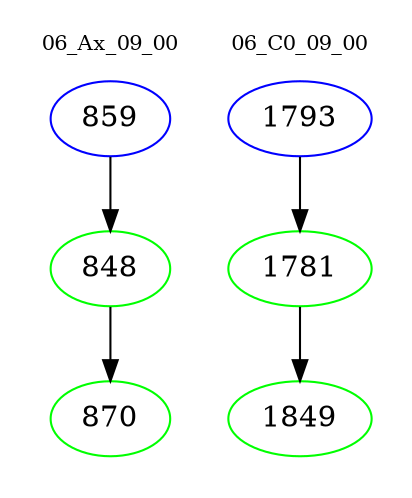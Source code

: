 digraph{
subgraph cluster_0 {
color = white
label = "06_Ax_09_00";
fontsize=10;
T0_859 [label="859", color="blue"]
T0_859 -> T0_848 [color="black"]
T0_848 [label="848", color="green"]
T0_848 -> T0_870 [color="black"]
T0_870 [label="870", color="green"]
}
subgraph cluster_1 {
color = white
label = "06_C0_09_00";
fontsize=10;
T1_1793 [label="1793", color="blue"]
T1_1793 -> T1_1781 [color="black"]
T1_1781 [label="1781", color="green"]
T1_1781 -> T1_1849 [color="black"]
T1_1849 [label="1849", color="green"]
}
}
